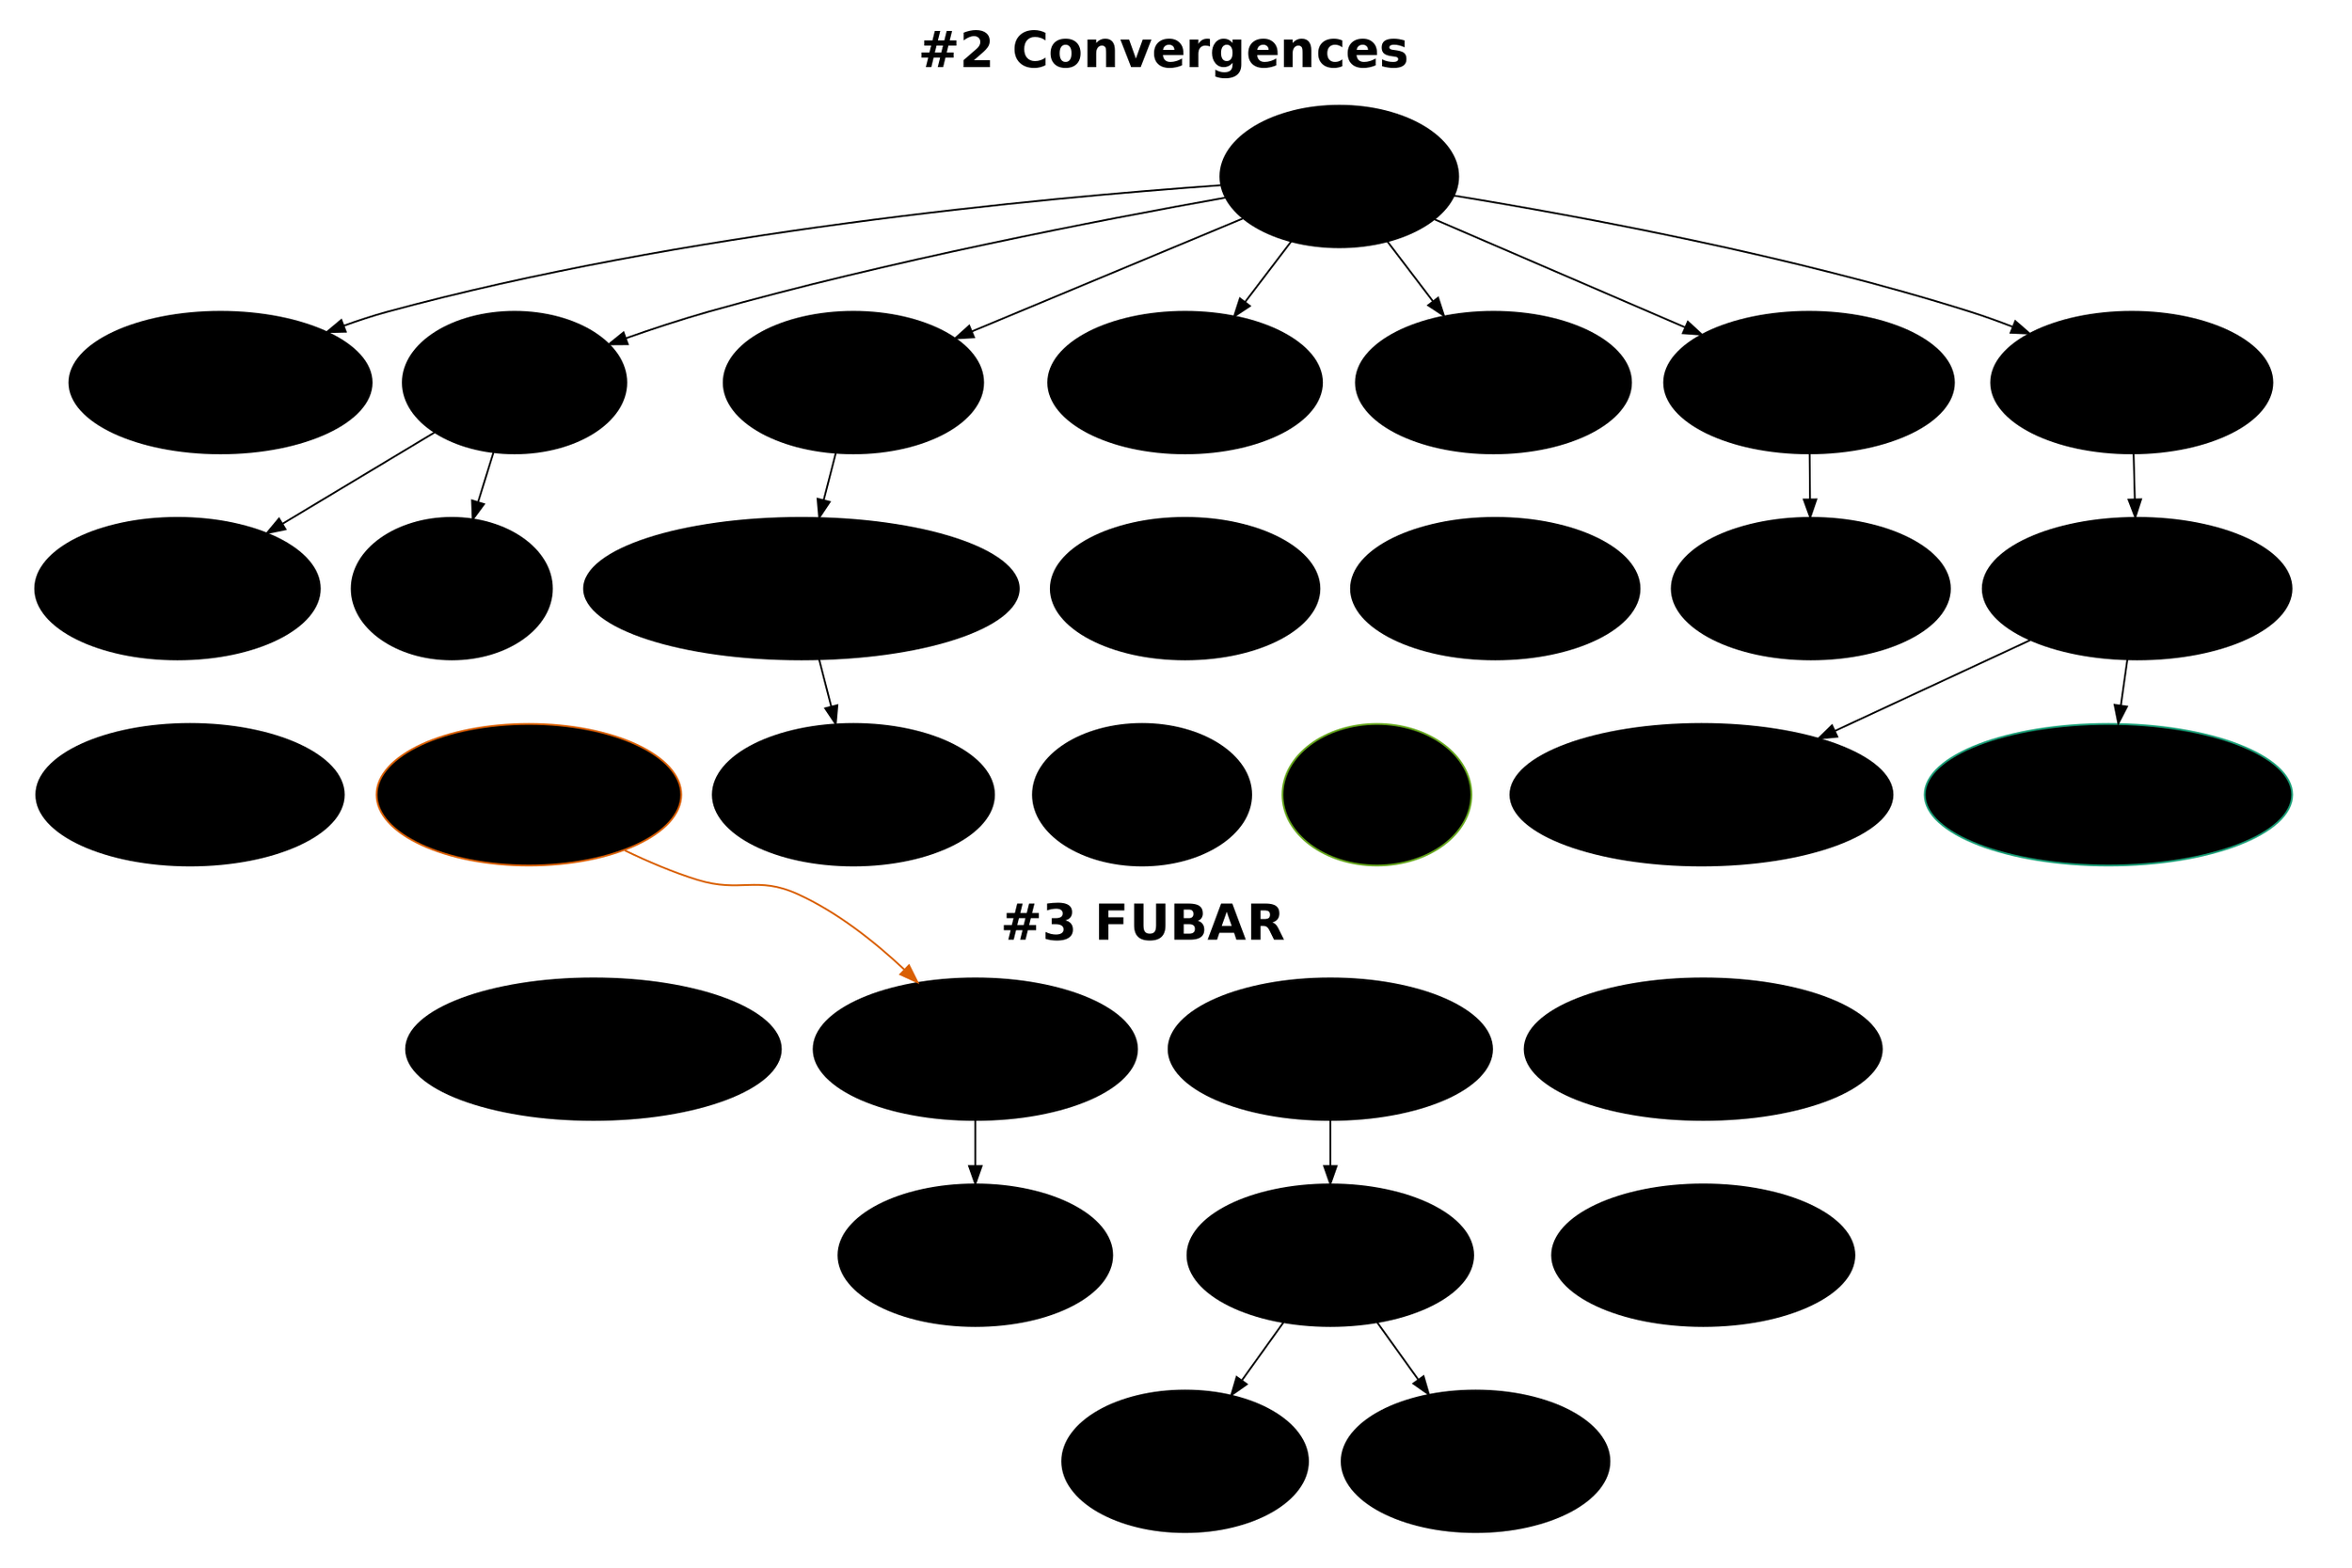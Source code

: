 digraph G {
    fontname = Helvetica;
    node [
        colorscheme = dark25,
        style = filled,
        fillcolor = lightgray,
        fontsize = 14,
        height = 1.1  # Make nodes higher
    ];
    edge [ colorscheme = dark25 ];
    # "If clusterrank=local, a subgraph whose name begins with cluster is given special treatment."
    subgraph cluster_partie_2 {
        peripheries = 0;  # => no border
        "Rébellion\ndes androïdes" -> "Meurtre du marshal";
        "Rébellion\ndes androïdes" -> "Explosion du\nport spatial" -> "Chute de la station";
        "Rébellion\ndes androïdes" -> "Cory 3 contrôle\nle niveau 1" -> "Nouveau QRCode\nde terminal CommLink\n★" -> "Big brother is\nwatching you\n★";
        "Rébellion\ndes androïdes" -> "Sabotage du sas\ndu niveau 5";
        "Rébellion\ndes androïdes" -> "Mort de\nCandy Davies\n★";
        "Mort de\nCandy Davies\n★" -> "Darcy Cotton\nvia CommLink\n★" [style=invis];
        "Explosion du\nport spatial" -> "Impesanteur";
        "Rébellion\ndes androïdes" -> "Les ouvriers\nse barricadent\nau niveau 9 ★" -> "Ellen Frost\nlance un SOS\nau niveau 7 ★";
        "Sabotage du sas\ndu niveau 5" -> "Back to medbay\n★" -> "Mort de\nJada Jones\n★" [style=invis];
        "Rébellion\ndes androïdes" -> "Massacre au\nlabo Revolve\ndu niveau 3 ★" -> "Trolley dilemna\nau laboratoire\n★" -> "Destruction du labo\nde Revolve par\nDarcy Cotton ★";
        "Chute de la station" -> "Miracle de\nla fin du monde\n★" [style=invis];
        "Torrensen cousin·e\nde Daryl Hamon\n★" [color=1];  # Torrensen
        "Trolley dilemna\nau laboratoire\n★" -> "Torrensen cousin·e\nde Daryl Hamon\n★";
        "Déclenchement de\nla balise" [color=2];  # Park
        "Chute de la station" -> "Déclenchement de\nla balise" [style=invis];
        "Sullivan\nNemesis\n★" [color=5];  # Sullivan
        "Back to medbay\n★" -> "Sullivan\nNemesis\n★" [style=invis];
        fontsize = 28;
        label = <<b>#2 Convergences</b>>;
    }
    subgraph cluster_partie_3 {
        peripheries = 0;  # => no border
        "Mort d'Isaac Cameron\n★" -> "Mort de la plupart\ndes PNJs" [style=invis];
        "Annonce CommLink\nde Watters" -> "Possédés par des\nlarves cosmiques" -> "Les PJs face\nà Léo·Léa\n★";
        "Possédés par des\nlarves cosmiques" -> "Mort de\nDaryl Hamon\n★"
        "La Sécurité\ndébarque\nau niveau 3 ou 5" -> "Récupération de\nla malette";
        fontsize = 28;
        "[Gain d'Adrénaline]\nPour chaque\nObjectif rempli";
        label = <<b>#3 FUBAR</b>>;
    }
    "Déclenchement de\nla balise" -> "La Sécurité\ndébarque\nau niveau 3 ou 5" [color=2];
    // Force clusters based on (added) rank
    // Recipe from: https://stackoverflow.com/a/72102766/636849
    {"Rébellion\ndes androïdes"} -> {"Annonce CommLink\nde Watters"} [style=invis];
}
